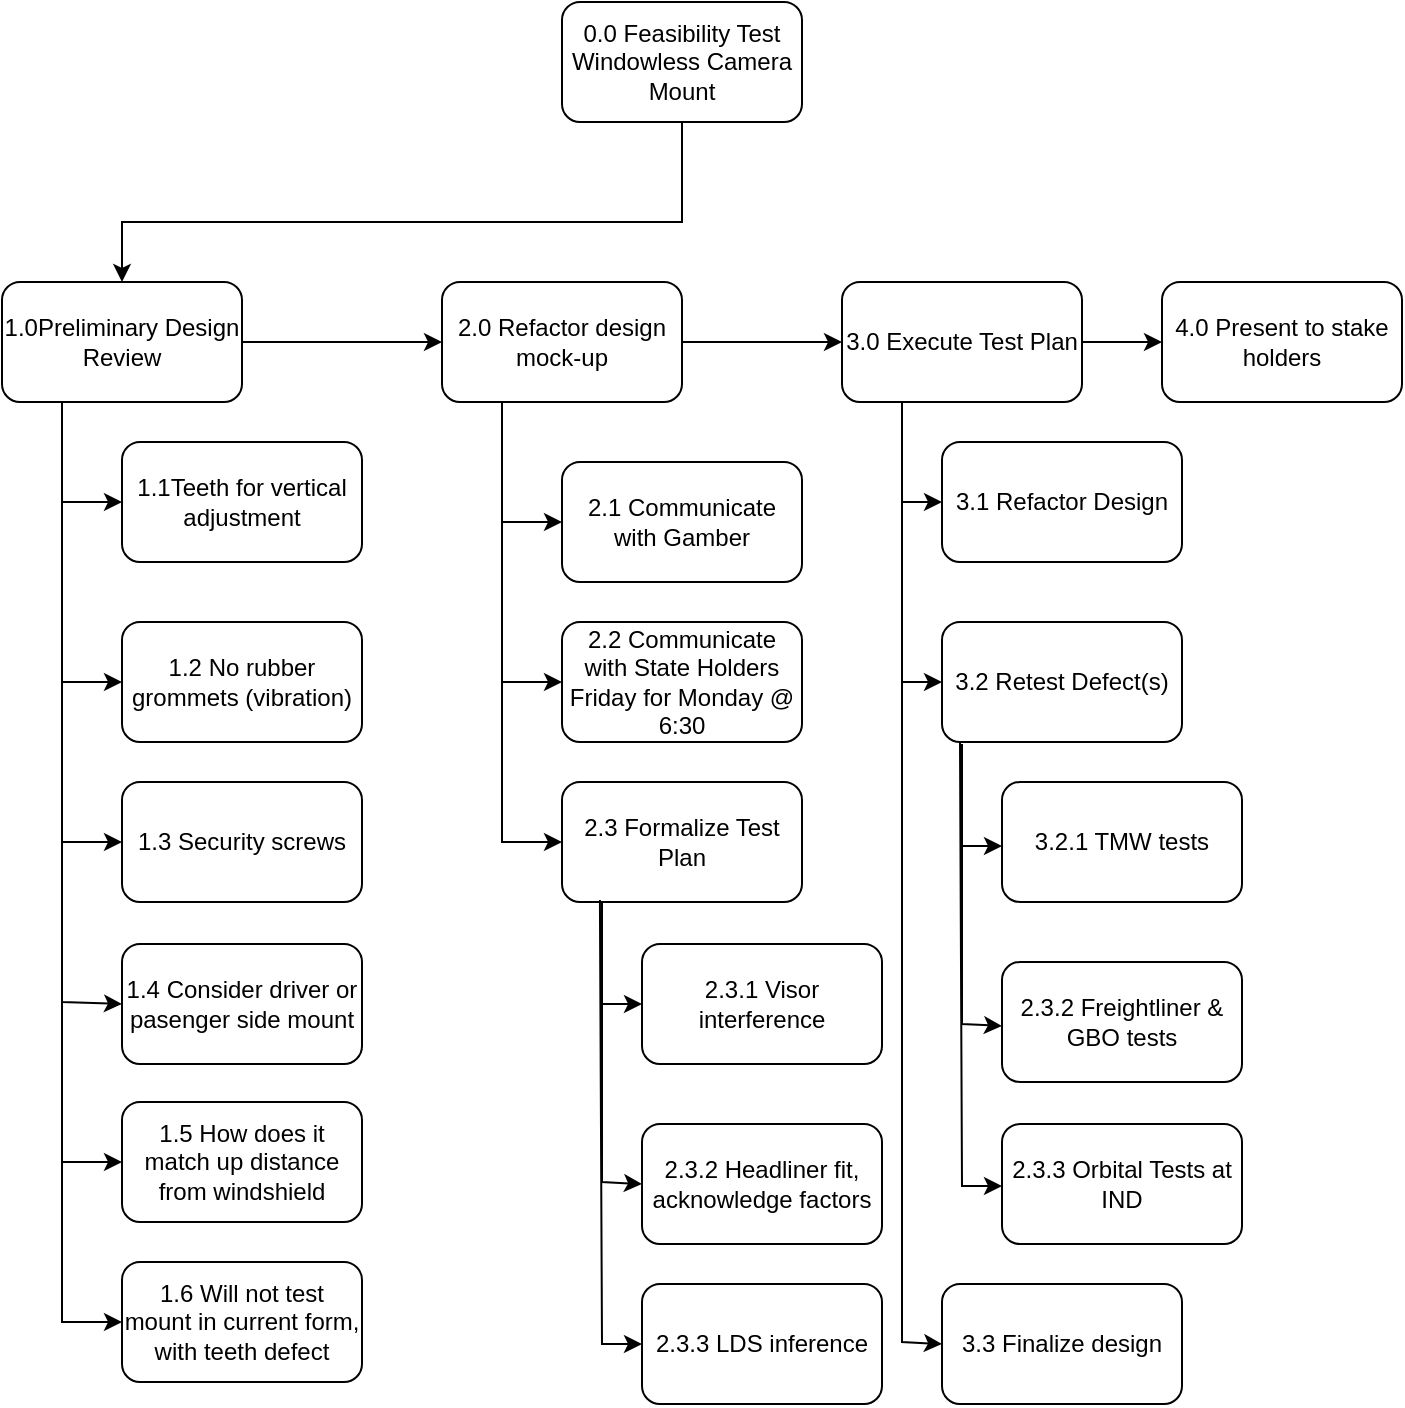 <mxfile version="21.1.2" type="github">
  <diagram id="sLS-73hQYP4_PXArHwRC" name="Page-1">
    <mxGraphModel dx="1434" dy="707" grid="1" gridSize="10" guides="1" tooltips="1" connect="1" arrows="1" fold="1" page="1" pageScale="1" pageWidth="850" pageHeight="1100" math="0" shadow="0">
      <root>
        <mxCell id="0" />
        <mxCell id="1" parent="0" />
        <mxCell id="aQyrfLhu9ppQ08sMnFnw-1" value="0.0 Feasibility Test Windowless Camera Mount" style="rounded=1;whiteSpace=wrap;html=1;" parent="1" vertex="1">
          <mxGeometry x="380" y="90" width="120" height="60" as="geometry" />
        </mxCell>
        <mxCell id="aQyrfLhu9ppQ08sMnFnw-2" value="1.0Preliminary Design Review" style="rounded=1;whiteSpace=wrap;html=1;" parent="1" vertex="1">
          <mxGeometry x="100" y="230" width="120" height="60" as="geometry" />
        </mxCell>
        <mxCell id="aQyrfLhu9ppQ08sMnFnw-3" value="2.3 Formalize Test Plan" style="rounded=1;whiteSpace=wrap;html=1;" parent="1" vertex="1">
          <mxGeometry x="380" y="480" width="120" height="60" as="geometry" />
        </mxCell>
        <mxCell id="aQyrfLhu9ppQ08sMnFnw-4" value="3.0 Execute Test Plan" style="rounded=1;whiteSpace=wrap;html=1;" parent="1" vertex="1">
          <mxGeometry x="520" y="230" width="120" height="60" as="geometry" />
        </mxCell>
        <mxCell id="aQyrfLhu9ppQ08sMnFnw-5" value="2.0 Refactor design mock-up" style="rounded=1;whiteSpace=wrap;html=1;" parent="1" vertex="1">
          <mxGeometry x="320" y="230" width="120" height="60" as="geometry" />
        </mxCell>
        <mxCell id="aQyrfLhu9ppQ08sMnFnw-6" value="2.1 Communicate with Gamber" style="rounded=1;whiteSpace=wrap;html=1;" parent="1" vertex="1">
          <mxGeometry x="380" y="320" width="120" height="60" as="geometry" />
        </mxCell>
        <mxCell id="aQyrfLhu9ppQ08sMnFnw-7" value="" style="endArrow=classic;html=1;rounded=0;exitX=1;exitY=0.5;exitDx=0;exitDy=0;entryX=0;entryY=0.5;entryDx=0;entryDy=0;" parent="1" source="aQyrfLhu9ppQ08sMnFnw-2" target="aQyrfLhu9ppQ08sMnFnw-5" edge="1">
          <mxGeometry width="50" height="50" relative="1" as="geometry">
            <mxPoint x="400" y="380" as="sourcePoint" />
            <mxPoint x="450" y="330" as="targetPoint" />
          </mxGeometry>
        </mxCell>
        <mxCell id="aQyrfLhu9ppQ08sMnFnw-8" value="2.2 Communicate with State Holders Friday for Monday @ 6:30" style="rounded=1;whiteSpace=wrap;html=1;" parent="1" vertex="1">
          <mxGeometry x="380" y="400" width="120" height="60" as="geometry" />
        </mxCell>
        <mxCell id="aQyrfLhu9ppQ08sMnFnw-9" value="3.1 Refactor Design" style="rounded=1;whiteSpace=wrap;html=1;" parent="1" vertex="1">
          <mxGeometry x="570" y="310" width="120" height="60" as="geometry" />
        </mxCell>
        <mxCell id="aQyrfLhu9ppQ08sMnFnw-10" value="3.2 Retest Defect(s)" style="rounded=1;whiteSpace=wrap;html=1;" parent="1" vertex="1">
          <mxGeometry x="570" y="400" width="120" height="60" as="geometry" />
        </mxCell>
        <mxCell id="aQyrfLhu9ppQ08sMnFnw-11" value="4.0 Present to stake holders" style="rounded=1;whiteSpace=wrap;html=1;" parent="1" vertex="1">
          <mxGeometry x="680" y="230" width="120" height="60" as="geometry" />
        </mxCell>
        <mxCell id="aQyrfLhu9ppQ08sMnFnw-12" value="3.3 Finalize design" style="rounded=1;whiteSpace=wrap;html=1;" parent="1" vertex="1">
          <mxGeometry x="570" y="731.02" width="120" height="60" as="geometry" />
        </mxCell>
        <mxCell id="aQyrfLhu9ppQ08sMnFnw-13" value="1.1Teeth for vertical adjustment" style="rounded=1;whiteSpace=wrap;html=1;" parent="1" vertex="1">
          <mxGeometry x="160" y="310" width="120" height="60" as="geometry" />
        </mxCell>
        <mxCell id="aQyrfLhu9ppQ08sMnFnw-14" value="1.2 No rubber grommets (vibration)" style="rounded=1;whiteSpace=wrap;html=1;" parent="1" vertex="1">
          <mxGeometry x="160" y="400" width="120" height="60" as="geometry" />
        </mxCell>
        <mxCell id="aQyrfLhu9ppQ08sMnFnw-15" value="1.3 Security screws" style="rounded=1;whiteSpace=wrap;html=1;" parent="1" vertex="1">
          <mxGeometry x="160" y="480" width="120" height="60" as="geometry" />
        </mxCell>
        <mxCell id="aQyrfLhu9ppQ08sMnFnw-16" value="2.3.1 Visor interference" style="rounded=1;whiteSpace=wrap;html=1;" parent="1" vertex="1">
          <mxGeometry x="420" y="561.02" width="120" height="60" as="geometry" />
        </mxCell>
        <mxCell id="aQyrfLhu9ppQ08sMnFnw-17" value="2.3.2 Headliner fit, acknowledge factors" style="rounded=1;whiteSpace=wrap;html=1;" parent="1" vertex="1">
          <mxGeometry x="420" y="651.02" width="120" height="60" as="geometry" />
        </mxCell>
        <mxCell id="aQyrfLhu9ppQ08sMnFnw-18" value="2.3.3 LDS inference" style="rounded=1;whiteSpace=wrap;html=1;" parent="1" vertex="1">
          <mxGeometry x="420" y="731.02" width="120" height="60" as="geometry" />
        </mxCell>
        <mxCell id="aQyrfLhu9ppQ08sMnFnw-19" value="" style="endArrow=classic;html=1;rounded=0;exitX=0.25;exitY=1;exitDx=0;exitDy=0;entryX=0;entryY=0.5;entryDx=0;entryDy=0;" parent="1" source="aQyrfLhu9ppQ08sMnFnw-2" target="aQyrfLhu9ppQ08sMnFnw-13" edge="1">
          <mxGeometry width="50" height="50" relative="1" as="geometry">
            <mxPoint x="400" y="250" as="sourcePoint" />
            <mxPoint x="450" y="200" as="targetPoint" />
            <Array as="points">
              <mxPoint x="130" y="340" />
            </Array>
          </mxGeometry>
        </mxCell>
        <mxCell id="aQyrfLhu9ppQ08sMnFnw-20" value="" style="endArrow=classic;html=1;rounded=0;exitX=0.25;exitY=1;exitDx=0;exitDy=0;entryX=0;entryY=0.5;entryDx=0;entryDy=0;" parent="1" source="aQyrfLhu9ppQ08sMnFnw-2" target="aQyrfLhu9ppQ08sMnFnw-14" edge="1">
          <mxGeometry width="50" height="50" relative="1" as="geometry">
            <mxPoint x="400" y="250" as="sourcePoint" />
            <mxPoint x="450" y="200" as="targetPoint" />
            <Array as="points">
              <mxPoint x="130" y="430" />
            </Array>
          </mxGeometry>
        </mxCell>
        <mxCell id="aQyrfLhu9ppQ08sMnFnw-21" value="" style="endArrow=classic;html=1;rounded=0;exitX=0.25;exitY=1;exitDx=0;exitDy=0;entryX=0;entryY=0.5;entryDx=0;entryDy=0;" parent="1" source="aQyrfLhu9ppQ08sMnFnw-2" target="aQyrfLhu9ppQ08sMnFnw-15" edge="1">
          <mxGeometry width="50" height="50" relative="1" as="geometry">
            <mxPoint x="400" y="250" as="sourcePoint" />
            <mxPoint x="150" y="510" as="targetPoint" />
            <Array as="points">
              <mxPoint x="130" y="510" />
            </Array>
          </mxGeometry>
        </mxCell>
        <mxCell id="aQyrfLhu9ppQ08sMnFnw-23" value="" style="endArrow=classic;html=1;rounded=0;exitX=0.25;exitY=1;exitDx=0;exitDy=0;entryX=0;entryY=0.5;entryDx=0;entryDy=0;" parent="1" source="aQyrfLhu9ppQ08sMnFnw-5" target="aQyrfLhu9ppQ08sMnFnw-6" edge="1">
          <mxGeometry width="50" height="50" relative="1" as="geometry">
            <mxPoint x="400" y="540" as="sourcePoint" />
            <mxPoint x="450" y="490" as="targetPoint" />
            <Array as="points">
              <mxPoint x="350" y="350" />
            </Array>
          </mxGeometry>
        </mxCell>
        <mxCell id="aQyrfLhu9ppQ08sMnFnw-24" value="" style="endArrow=classic;html=1;rounded=0;exitX=0.25;exitY=1;exitDx=0;exitDy=0;entryX=0;entryY=0.5;entryDx=0;entryDy=0;" parent="1" source="aQyrfLhu9ppQ08sMnFnw-5" target="aQyrfLhu9ppQ08sMnFnw-8" edge="1">
          <mxGeometry width="50" height="50" relative="1" as="geometry">
            <mxPoint x="400" y="540" as="sourcePoint" />
            <mxPoint x="450" y="490" as="targetPoint" />
            <Array as="points">
              <mxPoint x="350" y="430" />
            </Array>
          </mxGeometry>
        </mxCell>
        <mxCell id="aQyrfLhu9ppQ08sMnFnw-25" value="" style="endArrow=classic;html=1;rounded=0;exitX=0.25;exitY=1;exitDx=0;exitDy=0;entryX=0;entryY=0.5;entryDx=0;entryDy=0;" parent="1" source="aQyrfLhu9ppQ08sMnFnw-5" target="aQyrfLhu9ppQ08sMnFnw-3" edge="1">
          <mxGeometry width="50" height="50" relative="1" as="geometry">
            <mxPoint x="400" y="540" as="sourcePoint" />
            <mxPoint x="450" y="490" as="targetPoint" />
            <Array as="points">
              <mxPoint x="350" y="510" />
            </Array>
          </mxGeometry>
        </mxCell>
        <mxCell id="aQyrfLhu9ppQ08sMnFnw-26" value="" style="endArrow=classic;html=1;rounded=0;entryX=0;entryY=0.5;entryDx=0;entryDy=0;" parent="1" target="aQyrfLhu9ppQ08sMnFnw-16" edge="1">
          <mxGeometry width="50" height="50" relative="1" as="geometry">
            <mxPoint x="400" y="540" as="sourcePoint" />
            <mxPoint x="450" y="790" as="targetPoint" />
            <Array as="points">
              <mxPoint x="400" y="591" />
            </Array>
          </mxGeometry>
        </mxCell>
        <mxCell id="aQyrfLhu9ppQ08sMnFnw-27" value="" style="endArrow=classic;html=1;rounded=0;entryX=0;entryY=0.5;entryDx=0;entryDy=0;" parent="1" target="aQyrfLhu9ppQ08sMnFnw-17" edge="1">
          <mxGeometry width="50" height="50" relative="1" as="geometry">
            <mxPoint x="400" y="540" as="sourcePoint" />
            <mxPoint x="450" y="790" as="targetPoint" />
            <Array as="points">
              <mxPoint x="400" y="680" />
            </Array>
          </mxGeometry>
        </mxCell>
        <mxCell id="aQyrfLhu9ppQ08sMnFnw-28" value="" style="endArrow=classic;html=1;rounded=0;entryX=0;entryY=0.5;entryDx=0;entryDy=0;exitX=0.158;exitY=0.983;exitDx=0;exitDy=0;exitPerimeter=0;" parent="1" source="aQyrfLhu9ppQ08sMnFnw-3" target="aQyrfLhu9ppQ08sMnFnw-18" edge="1">
          <mxGeometry width="50" height="50" relative="1" as="geometry">
            <mxPoint x="370" y="550" as="sourcePoint" />
            <mxPoint x="450" y="521.02" as="targetPoint" />
            <Array as="points">
              <mxPoint x="400" y="761" />
            </Array>
          </mxGeometry>
        </mxCell>
        <mxCell id="aQyrfLhu9ppQ08sMnFnw-30" value="" style="endArrow=classic;html=1;rounded=0;exitX=0.25;exitY=1;exitDx=0;exitDy=0;entryX=0;entryY=0.5;entryDx=0;entryDy=0;" parent="1" source="aQyrfLhu9ppQ08sMnFnw-4" target="aQyrfLhu9ppQ08sMnFnw-9" edge="1">
          <mxGeometry width="50" height="50" relative="1" as="geometry">
            <mxPoint x="400" y="840" as="sourcePoint" />
            <mxPoint x="450" y="790" as="targetPoint" />
            <Array as="points">
              <mxPoint x="550" y="340" />
            </Array>
          </mxGeometry>
        </mxCell>
        <mxCell id="aQyrfLhu9ppQ08sMnFnw-31" value="" style="endArrow=classic;html=1;rounded=0;exitX=0.25;exitY=1;exitDx=0;exitDy=0;entryX=0;entryY=0.5;entryDx=0;entryDy=0;" parent="1" source="aQyrfLhu9ppQ08sMnFnw-4" target="aQyrfLhu9ppQ08sMnFnw-10" edge="1">
          <mxGeometry width="50" height="50" relative="1" as="geometry">
            <mxPoint x="400" y="840" as="sourcePoint" />
            <mxPoint x="450" y="790" as="targetPoint" />
            <Array as="points">
              <mxPoint x="550" y="430" />
            </Array>
          </mxGeometry>
        </mxCell>
        <mxCell id="aQyrfLhu9ppQ08sMnFnw-35" value="" style="endArrow=classic;html=1;rounded=0;exitX=0.25;exitY=1;exitDx=0;exitDy=0;entryX=0;entryY=0.5;entryDx=0;entryDy=0;" parent="1" source="aQyrfLhu9ppQ08sMnFnw-4" target="aQyrfLhu9ppQ08sMnFnw-12" edge="1">
          <mxGeometry width="50" height="50" relative="1" as="geometry">
            <mxPoint x="560" y="300" as="sourcePoint" />
            <mxPoint x="580" y="440" as="targetPoint" />
            <Array as="points">
              <mxPoint x="550" y="760" />
            </Array>
          </mxGeometry>
        </mxCell>
        <mxCell id="aQyrfLhu9ppQ08sMnFnw-36" value="" style="endArrow=classic;html=1;rounded=0;exitX=1;exitY=0.5;exitDx=0;exitDy=0;entryX=0;entryY=0.5;entryDx=0;entryDy=0;" parent="1" source="aQyrfLhu9ppQ08sMnFnw-4" target="aQyrfLhu9ppQ08sMnFnw-11" edge="1">
          <mxGeometry width="50" height="50" relative="1" as="geometry">
            <mxPoint x="400" y="390" as="sourcePoint" />
            <mxPoint x="450" y="340" as="targetPoint" />
          </mxGeometry>
        </mxCell>
        <mxCell id="aQyrfLhu9ppQ08sMnFnw-37" value="" style="endArrow=classic;html=1;rounded=0;exitX=1;exitY=0.5;exitDx=0;exitDy=0;entryX=0;entryY=0.5;entryDx=0;entryDy=0;" parent="1" source="aQyrfLhu9ppQ08sMnFnw-5" target="aQyrfLhu9ppQ08sMnFnw-4" edge="1">
          <mxGeometry width="50" height="50" relative="1" as="geometry">
            <mxPoint x="400" y="590" as="sourcePoint" />
            <mxPoint x="450" y="540" as="targetPoint" />
          </mxGeometry>
        </mxCell>
        <mxCell id="aQyrfLhu9ppQ08sMnFnw-40" value="1.4 Consider driver or pasenger side mount" style="rounded=1;whiteSpace=wrap;html=1;" parent="1" vertex="1">
          <mxGeometry x="160" y="561" width="120" height="60" as="geometry" />
        </mxCell>
        <mxCell id="aQyrfLhu9ppQ08sMnFnw-41" value="1.5 How does it match up distance from windshield" style="rounded=1;whiteSpace=wrap;html=1;" parent="1" vertex="1">
          <mxGeometry x="160" y="640" width="120" height="60" as="geometry" />
        </mxCell>
        <mxCell id="aQyrfLhu9ppQ08sMnFnw-42" value="1.6 Will not test mount in current form, with teeth defect" style="rounded=1;whiteSpace=wrap;html=1;" parent="1" vertex="1">
          <mxGeometry x="160" y="720" width="120" height="60" as="geometry" />
        </mxCell>
        <mxCell id="aQyrfLhu9ppQ08sMnFnw-43" value="" style="endArrow=classic;html=1;rounded=0;exitX=0.25;exitY=1;exitDx=0;exitDy=0;entryX=0;entryY=0.5;entryDx=0;entryDy=0;" parent="1" source="aQyrfLhu9ppQ08sMnFnw-2" target="aQyrfLhu9ppQ08sMnFnw-40" edge="1">
          <mxGeometry width="50" height="50" relative="1" as="geometry">
            <mxPoint x="90" y="350" as="sourcePoint" />
            <mxPoint x="140" y="300" as="targetPoint" />
            <Array as="points">
              <mxPoint x="130" y="590" />
            </Array>
          </mxGeometry>
        </mxCell>
        <mxCell id="aQyrfLhu9ppQ08sMnFnw-44" value="" style="endArrow=classic;html=1;rounded=0;entryX=0;entryY=0.5;entryDx=0;entryDy=0;" parent="1" target="aQyrfLhu9ppQ08sMnFnw-41" edge="1">
          <mxGeometry width="50" height="50" relative="1" as="geometry">
            <mxPoint x="130" y="290" as="sourcePoint" />
            <mxPoint x="460" y="500" as="targetPoint" />
            <Array as="points">
              <mxPoint x="130" y="670" />
            </Array>
          </mxGeometry>
        </mxCell>
        <mxCell id="aQyrfLhu9ppQ08sMnFnw-45" value="" style="endArrow=classic;html=1;rounded=0;entryX=0;entryY=0.5;entryDx=0;entryDy=0;" parent="1" target="aQyrfLhu9ppQ08sMnFnw-42" edge="1">
          <mxGeometry width="50" height="50" relative="1" as="geometry">
            <mxPoint x="130" y="290" as="sourcePoint" />
            <mxPoint x="460" y="500" as="targetPoint" />
            <Array as="points">
              <mxPoint x="130" y="750" />
            </Array>
          </mxGeometry>
        </mxCell>
        <mxCell id="aQyrfLhu9ppQ08sMnFnw-46" value="" style="endArrow=classic;html=1;rounded=0;exitX=0.5;exitY=1;exitDx=0;exitDy=0;entryX=0.5;entryY=0;entryDx=0;entryDy=0;" parent="1" source="aQyrfLhu9ppQ08sMnFnw-1" target="aQyrfLhu9ppQ08sMnFnw-2" edge="1">
          <mxGeometry width="50" height="50" relative="1" as="geometry">
            <mxPoint x="330" y="530" as="sourcePoint" />
            <mxPoint x="380" y="480" as="targetPoint" />
            <Array as="points">
              <mxPoint x="440" y="200" />
              <mxPoint x="160" y="200" />
            </Array>
          </mxGeometry>
        </mxCell>
        <mxCell id="hG-woc-5Yxv-D7Pc0t1h-1" value="3.2.1 TMW tests" style="rounded=1;whiteSpace=wrap;html=1;" vertex="1" parent="1">
          <mxGeometry x="600" y="480" width="120" height="60" as="geometry" />
        </mxCell>
        <mxCell id="hG-woc-5Yxv-D7Pc0t1h-2" value="2.3.2 Freightliner &amp;amp; GBO tests" style="rounded=1;whiteSpace=wrap;html=1;" vertex="1" parent="1">
          <mxGeometry x="600" y="570" width="120" height="60" as="geometry" />
        </mxCell>
        <mxCell id="hG-woc-5Yxv-D7Pc0t1h-3" value="2.3.3 Orbital Tests at IND" style="rounded=1;whiteSpace=wrap;html=1;" vertex="1" parent="1">
          <mxGeometry x="600" y="651.02" width="120" height="60" as="geometry" />
        </mxCell>
        <mxCell id="hG-woc-5Yxv-D7Pc0t1h-4" value="" style="endArrow=classic;html=1;rounded=0;entryX=0;entryY=0.5;entryDx=0;entryDy=0;" edge="1" parent="1">
          <mxGeometry width="50" height="50" relative="1" as="geometry">
            <mxPoint x="580" y="461" as="sourcePoint" />
            <mxPoint x="600" y="512" as="targetPoint" />
            <Array as="points">
              <mxPoint x="580" y="512" />
            </Array>
          </mxGeometry>
        </mxCell>
        <mxCell id="hG-woc-5Yxv-D7Pc0t1h-5" value="" style="endArrow=classic;html=1;rounded=0;entryX=0;entryY=0.5;entryDx=0;entryDy=0;" edge="1" parent="1">
          <mxGeometry width="50" height="50" relative="1" as="geometry">
            <mxPoint x="580" y="461" as="sourcePoint" />
            <mxPoint x="600" y="602" as="targetPoint" />
            <Array as="points">
              <mxPoint x="580" y="601" />
            </Array>
          </mxGeometry>
        </mxCell>
        <mxCell id="hG-woc-5Yxv-D7Pc0t1h-6" value="" style="endArrow=classic;html=1;rounded=0;entryX=0;entryY=0.5;entryDx=0;entryDy=0;exitX=0.158;exitY=0.983;exitDx=0;exitDy=0;exitPerimeter=0;" edge="1" parent="1">
          <mxGeometry width="50" height="50" relative="1" as="geometry">
            <mxPoint x="579" y="460" as="sourcePoint" />
            <mxPoint x="600" y="682" as="targetPoint" />
            <Array as="points">
              <mxPoint x="580" y="682" />
            </Array>
          </mxGeometry>
        </mxCell>
      </root>
    </mxGraphModel>
  </diagram>
</mxfile>
